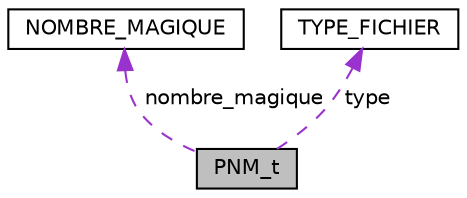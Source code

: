 digraph "PNM_t"
{
 // LATEX_PDF_SIZE
  edge [fontname="Helvetica",fontsize="10",labelfontname="Helvetica",labelfontsize="10"];
  node [fontname="Helvetica",fontsize="10",shape=record];
  Node1 [label="PNM_t",height=0.2,width=0.4,color="black", fillcolor="grey75", style="filled", fontcolor="black",tooltip="Définition du type opaque PNM."];
  Node2 -> Node1 [dir="back",color="darkorchid3",fontsize="10",style="dashed",label=" nombre_magique" ,fontname="Helvetica"];
  Node2 [label="NOMBRE_MAGIQUE",height=0.2,width=0.4,color="black", fillcolor="white", style="filled",URL="$classNOMBRE__MAGIQUE.html",tooltip="Représente tous les nombres magiques possibles Déclaration du type NOMBRE_MAGIQUE."];
  Node3 -> Node1 [dir="back",color="darkorchid3",fontsize="10",style="dashed",label=" type" ,fontname="Helvetica"];
  Node3 [label="TYPE_FICHIER",height=0.2,width=0.4,color="black", fillcolor="white", style="filled",URL="$classTYPE__FICHIER.html",tooltip="Représente la liste des types accepetables par notre programme Déclaration du type TYPE_FICHIER."];
}
